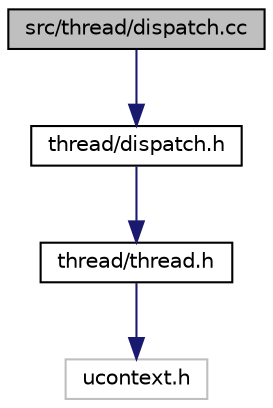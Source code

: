 digraph G
{
  bgcolor="transparent";
  edge [fontname="Helvetica",fontsize="10",labelfontname="Helvetica",labelfontsize="10"];
  node [fontname="Helvetica",fontsize="10",shape=record];
  Node1 [label="src/thread/dispatch.cc",height=0.2,width=0.4,color="black", fillcolor="grey75", style="filled" fontcolor="black"];
  Node1 -> Node2 [color="midnightblue",fontsize="10",style="solid",fontname="Helvetica"];
  Node2 [label="thread/dispatch.h",height=0.2,width=0.4,color="black",URL="$dispatch_8h.html"];
  Node2 -> Node3 [color="midnightblue",fontsize="10",style="solid",fontname="Helvetica"];
  Node3 [label="thread/thread.h",height=0.2,width=0.4,color="black",URL="$thread_8h.html"];
  Node3 -> Node4 [color="midnightblue",fontsize="10",style="solid",fontname="Helvetica"];
  Node4 [label="ucontext.h",height=0.2,width=0.4,color="grey75"];
}
